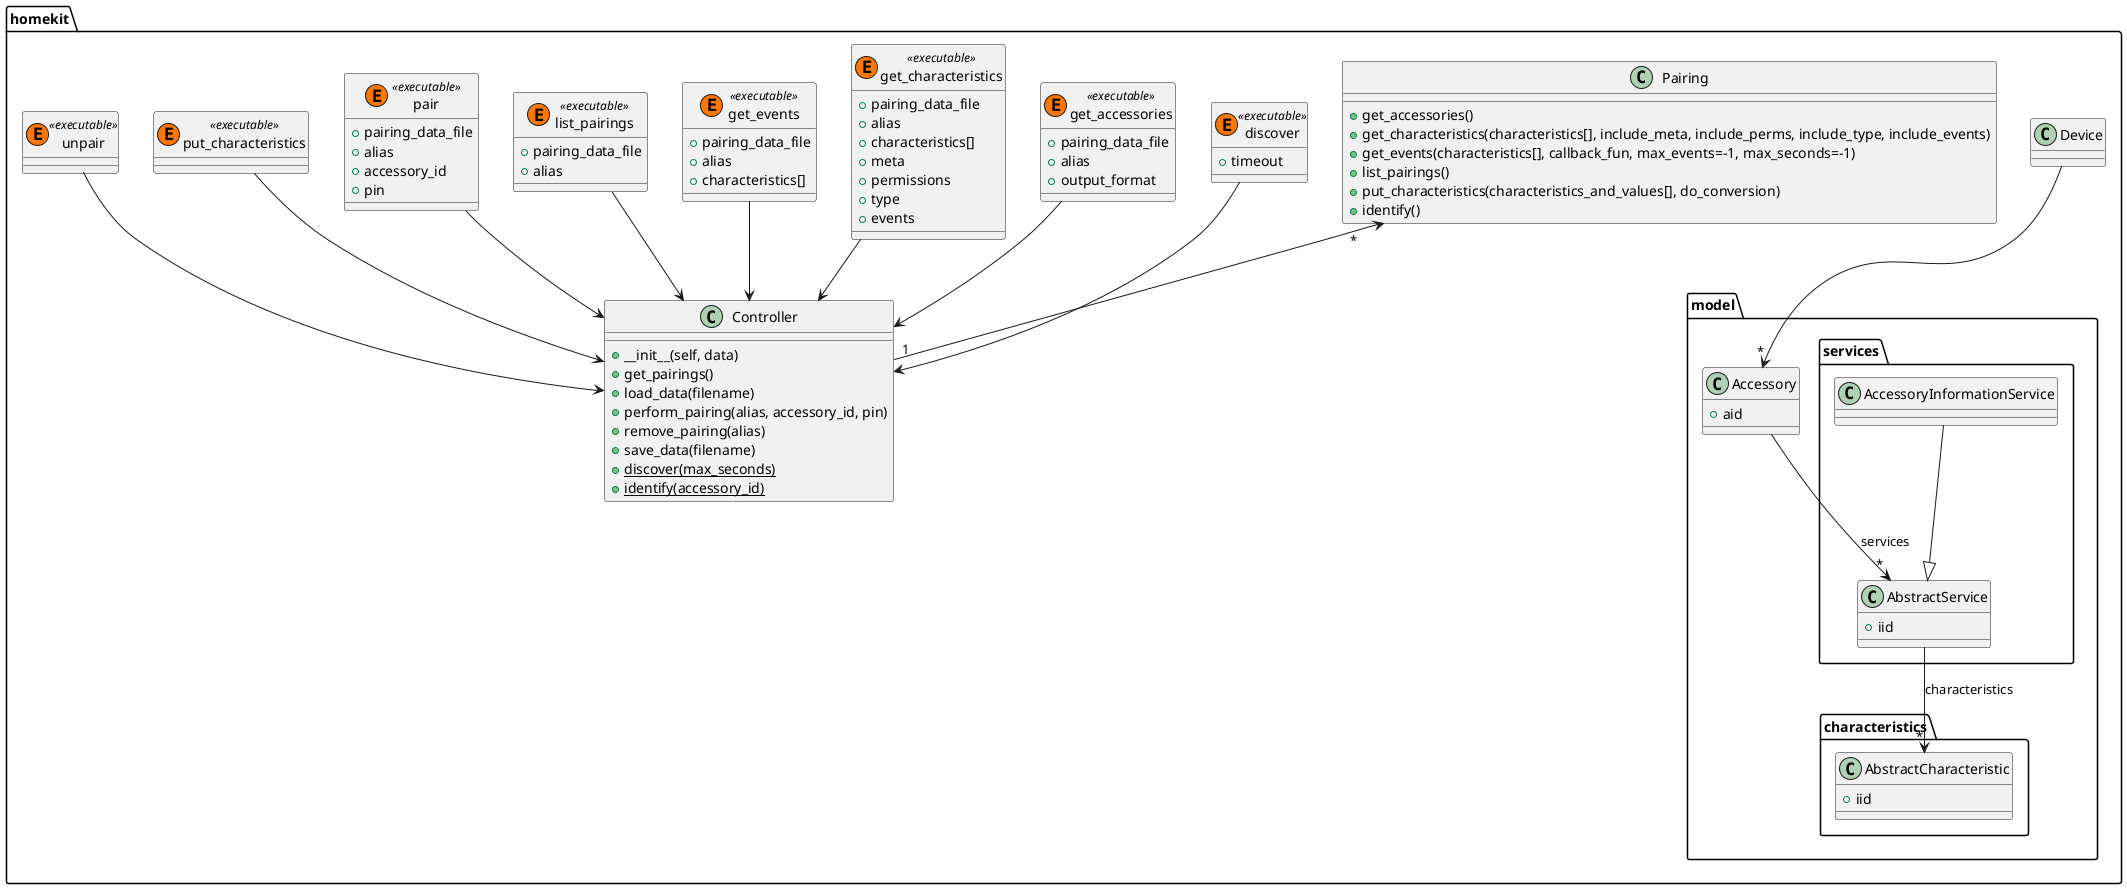 @startuml

package homekit {
    class Device {
    }
    package model {
        class Accessory {
            + aid
        }

        package services {
            class AbstractService {
                + iid
            }

            class AccessoryInformationService {
            }

            AccessoryInformationService --|> AbstractService
        }
        package characteristics {
            class AbstractCharacteristic {
                + iid
            }
        }
    }

    Device --> "*" Accessory
    Accessory --> "*" AbstractService: services
    AbstractService --> "*" AbstractCharacteristic : characteristics
}

class homekit.Pairing {
    + get_accessories()
    + get_characteristics(characteristics[], include_meta, include_perms, include_type, include_events)
    + get_events(characteristics[], callback_fun, max_events=-1, max_seconds=-1)
    + list_pairings()
    + put_characteristics(characteristics_and_values[], do_conversion)
    + identify()
}

class homekit.Controller {
    + __init__(self, data)
    + get_pairings()
    + load_data(filename)
    + perform_pairing(alias, accessory_id, pin)
    + remove_pairing(alias)
    + save_data(filename)
    + {static}discover(max_seconds)
    + {static}identify(accessory_id)
}



homekit.Pairing "*" <-down- "1" homekit.Controller


class homekit.discover <<(E,#FF7700) executable>> {
    + timeout
}

homekit.discover --> homekit.Controller

class homekit.get_accessories <<(E,#FF7700) executable>> {
    + pairing_data_file
    + alias
    + output_format
}

homekit.get_accessories --> homekit.Controller

class homekit.get_characteristics <<(E,#FF7700) executable>> {
    + pairing_data_file
    + alias
    + characteristics[]
    + meta
    + permissions
    + type
    + events
}

homekit.get_characteristics --> homekit.Controller

class homekit.get_events <<(E,#FF7700) executable>> {
    + pairing_data_file
    + alias
    + characteristics[]
}

homekit.get_events --> homekit.Controller

class homekit.list_pairings <<(E,#FF7700) executable>> {
    + pairing_data_file
    + alias
}

homekit.list_pairings--> homekit.Controller

class homekit.pair <<(E,#FF7700) executable>> {
    + pairing_data_file
    + alias
    + accessory_id
    + pin
}

homekit.pair--> homekit.Controller

class homekit.put_characteristics <<(E,#FF7700) executable>> {
}

homekit.put_characteristics--> homekit.Controller

class homekit.unpair <<(E,#FF7700) executable>> {
}

homekit.unpair --> homekit.Controller


hide <<executable>> methods
hide <<executable>> circle

@enduml


class homekit.Session {
    + {static} create_from_pairing_data(data)
    + {static} create_from_file(file)
    + get(self, url)
    + put(self, url, body, content_type=HttpContentTypes.JSON)
    + post(self, url, body, content_type=HttpContentTypes.JSON)
    + get_from_pairing_data(self, key)
    + set_in_pairing_data(self, key, value)
}

    package exceptions {
        class AuthenticationError
        class HomeKitTypeException
        class AccessoryNotFoundException
        class UnknownError
        class ConfigSavingException
        class AlreadyPairedException
    }


    Note "Table 5-12 page 80" as N1
    homekit.HapStatusCodes .. N1

class homekit.TLV {
    + {static} encode_dict(data)
    + {static} decode_bytes(data)
}

class homekit.CharacteristicsTypes {
    + __getitem__(self, item)
    + get_short(self, uuid)
    + get_uuid(self, item_name)
}

class homekit.HapStatusCodes {
}

class homekit.Categories {
}
